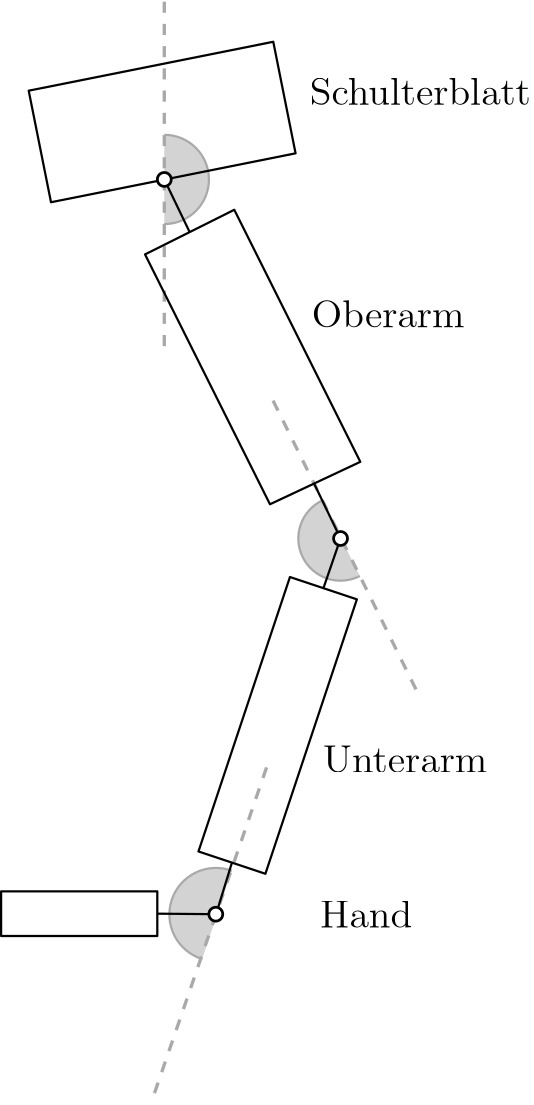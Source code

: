 <?xml version="1.0"?>
<!DOCTYPE ipe SYSTEM "ipe.dtd">
<ipe version="70212" creator="Ipe 7.2.13">
<info created="D:20200511120409" modified="D:20200511120409"/>
<ipestyle name="basic">
<symbol name="arrow/arc(spx)">
<path stroke="sym-stroke" fill="sym-stroke" pen="sym-pen">
0 0 m
-1 0.333 l
-1 -0.333 l
h
</path>
</symbol>
<symbol name="arrow/farc(spx)">
<path stroke="sym-stroke" fill="white" pen="sym-pen">
0 0 m
-1 0.333 l
-1 -0.333 l
h
</path>
</symbol>
<symbol name="arrow/ptarc(spx)">
<path stroke="sym-stroke" fill="sym-stroke" pen="sym-pen">
0 0 m
-1 0.333 l
-0.8 0 l
-1 -0.333 l
h
</path>
</symbol>
<symbol name="arrow/fptarc(spx)">
<path stroke="sym-stroke" fill="white" pen="sym-pen">
0 0 m
-1 0.333 l
-0.8 0 l
-1 -0.333 l
h
</path>
</symbol>
<symbol name="mark/circle(sx)" transformations="translations">
<path fill="sym-stroke">
0.6 0 0 0.6 0 0 e
0.4 0 0 0.4 0 0 e
</path>
</symbol>
<symbol name="mark/disk(sx)" transformations="translations">
<path fill="sym-stroke">
0.6 0 0 0.6 0 0 e
</path>
</symbol>
<symbol name="mark/fdisk(sfx)" transformations="translations">
<group>
<path fill="sym-fill">
0.5 0 0 0.5 0 0 e
</path>
<path fill="sym-stroke" fillrule="eofill">
0.6 0 0 0.6 0 0 e
0.4 0 0 0.4 0 0 e
</path>
</group>
</symbol>
<symbol name="mark/box(sx)" transformations="translations">
<path fill="sym-stroke" fillrule="eofill">
-0.6 -0.6 m
0.6 -0.6 l
0.6 0.6 l
-0.6 0.6 l
h
-0.4 -0.4 m
0.4 -0.4 l
0.4 0.4 l
-0.4 0.4 l
h
</path>
</symbol>
<symbol name="mark/square(sx)" transformations="translations">
<path fill="sym-stroke">
-0.6 -0.6 m
0.6 -0.6 l
0.6 0.6 l
-0.6 0.6 l
h
</path>
</symbol>
<symbol name="mark/fsquare(sfx)" transformations="translations">
<group>
<path fill="sym-fill">
-0.5 -0.5 m
0.5 -0.5 l
0.5 0.5 l
-0.5 0.5 l
h
</path>
<path fill="sym-stroke" fillrule="eofill">
-0.6 -0.6 m
0.6 -0.6 l
0.6 0.6 l
-0.6 0.6 l
h
-0.4 -0.4 m
0.4 -0.4 l
0.4 0.4 l
-0.4 0.4 l
h
</path>
</group>
</symbol>
<symbol name="mark/cross(sx)" transformations="translations">
<group>
<path fill="sym-stroke">
-0.43 -0.57 m
0.57 0.43 l
0.43 0.57 l
-0.57 -0.43 l
h
</path>
<path fill="sym-stroke">
-0.43 0.57 m
0.57 -0.43 l
0.43 -0.57 l
-0.57 0.43 l
h
</path>
</group>
</symbol>
<symbol name="arrow/fnormal(spx)">
<path stroke="sym-stroke" fill="white" pen="sym-pen">
0 0 m
-1 0.333 l
-1 -0.333 l
h
</path>
</symbol>
<symbol name="arrow/pointed(spx)">
<path stroke="sym-stroke" fill="sym-stroke" pen="sym-pen">
0 0 m
-1 0.333 l
-0.8 0 l
-1 -0.333 l
h
</path>
</symbol>
<symbol name="arrow/fpointed(spx)">
<path stroke="sym-stroke" fill="white" pen="sym-pen">
0 0 m
-1 0.333 l
-0.8 0 l
-1 -0.333 l
h
</path>
</symbol>
<symbol name="arrow/linear(spx)">
<path stroke="sym-stroke" pen="sym-pen">
-1 0.333 m
0 0 l
-1 -0.333 l
</path>
</symbol>
<symbol name="arrow/fdouble(spx)">
<path stroke="sym-stroke" fill="white" pen="sym-pen">
0 0 m
-1 0.333 l
-1 -0.333 l
h
-1 0 m
-2 0.333 l
-2 -0.333 l
h
</path>
</symbol>
<symbol name="arrow/double(spx)">
<path stroke="sym-stroke" fill="sym-stroke" pen="sym-pen">
0 0 m
-1 0.333 l
-1 -0.333 l
h
-1 0 m
-2 0.333 l
-2 -0.333 l
h
</path>
</symbol>
<pen name="heavier" value="0.8"/>
<pen name="fat" value="1.2"/>
<pen name="ultrafat" value="2"/>
<symbolsize name="large" value="5"/>
<symbolsize name="small" value="2"/>
<symbolsize name="tiny" value="1.1"/>
<arrowsize name="large" value="10"/>
<arrowsize name="small" value="5"/>
<arrowsize name="tiny" value="3"/>
<color name="red" value="1 0 0"/>
<color name="green" value="0 1 0"/>
<color name="blue" value="0 0 1"/>
<color name="yellow" value="1 1 0"/>
<color name="orange" value="1 0.647 0"/>
<color name="gold" value="1 0.843 0"/>
<color name="purple" value="0.627 0.125 0.941"/>
<color name="gray" value="0.745"/>
<color name="brown" value="0.647 0.165 0.165"/>
<color name="navy" value="0 0 0.502"/>
<color name="pink" value="1 0.753 0.796"/>
<color name="seagreen" value="0.18 0.545 0.341"/>
<color name="turquoise" value="0.251 0.878 0.816"/>
<color name="violet" value="0.933 0.51 0.933"/>
<color name="darkblue" value="0 0 0.545"/>
<color name="darkcyan" value="0 0.545 0.545"/>
<color name="darkgray" value="0.663"/>
<color name="darkgreen" value="0 0.392 0"/>
<color name="darkmagenta" value="0.545 0 0.545"/>
<color name="darkorange" value="1 0.549 0"/>
<color name="darkred" value="0.545 0 0"/>
<color name="lightblue" value="0.678 0.847 0.902"/>
<color name="lightcyan" value="0.878 1 1"/>
<color name="lightgray" value="0.827"/>
<color name="lightgreen" value="0.565 0.933 0.565"/>
<color name="lightyellow" value="1 1 0.878"/>
<dashstyle name="dashed" value="[4] 0"/>
<dashstyle name="dotted" value="[1 3] 0"/>
<dashstyle name="dash dotted" value="[4 2 1 2] 0"/>
<dashstyle name="dash dot dotted" value="[4 2 1 2 1 2] 0"/>
<textsize name="large" value="\large"/>
<textsize name="Large" value="\Large"/>
<textsize name="LARGE" value="\LARGE"/>
<textsize name="huge" value="\huge"/>
<textsize name="Huge" value="\Huge"/>
<textsize name="small" value="\small"/>
<textsize name="footnote" value="\footnotesize"/>
<textsize name="tiny" value="\tiny"/>
<textstyle name="center" begin="\begin{center}" end="\end{center}"/>
<textstyle name="itemize" begin="\begin{itemize}" end="\end{itemize}"/>
<textstyle name="item" begin="\begin{itemize}\item{}" end="\end{itemize}"/>
<gridsize name="4 pts" value="4"/>
<gridsize name="8 pts (~3 mm)" value="8"/>
<gridsize name="16 pts (~6 mm)" value="16"/>
<gridsize name="32 pts (~12 mm)" value="32"/>
<gridsize name="10 pts (~3.5 mm)" value="10"/>
<gridsize name="20 pts (~7 mm)" value="20"/>
<gridsize name="14 pts (~5 mm)" value="14"/>
<gridsize name="28 pts (~10 mm)" value="28"/>
<gridsize name="56 pts (~20 mm)" value="56"/>
<anglesize name="90 deg" value="90"/>
<anglesize name="60 deg" value="60"/>
<anglesize name="45 deg" value="45"/>
<anglesize name="30 deg" value="30"/>
<anglesize name="22.5 deg" value="22.5"/>
<opacity name="10%" value="0.1"/>
<opacity name="30%" value="0.3"/>
<opacity name="50%" value="0.5"/>
<opacity name="75%" value="0.75"/>
<tiling name="falling" angle="-60" step="4" width="1"/>
<tiling name="rising" angle="30" step="4" width="1"/>
</ipestyle>
<page>
<layer name="alpha"/>
<view layers="alpha" active="alpha"/>
<path layer="alpha" matrix="1 0 0 1 4.29683 10.9732" stroke="darkgray" fill="lightgray" pen="heavier">
196.011 492.176 m
16.7753 0 0 16.7753 190.304 476.401 185.318 460.384 a
</path>
<path matrix="1 0 0 1 -0 0.697837" stroke="darkgray" dash="dashed" pen="fat">
212.821 539.622 m
171.206 418.703 l
</path>
<path stroke="darkgray" fill="lightgray" pen="heavier">
232.926 636.463 m
15.1917 0 0 15.1917 239.444 622.741 246.371 609.221 a
</path>
<path stroke="black" fill="lightgray" pen="heavier">
233.281 604.855 m
239.444 622.741 l
</path>
<path stroke="darkgray" dash="dashed" pen="fat">
215.151 672.381 m
267.808 565.976 l
</path>
<path stroke="darkgray" fill="lightgray" pen="heavier">
176 768.069 m
16.0688 0 0 -16.0688 176 752 176 735.931 a
</path>
<path stroke="black" pen="heavier">
176 752 m
185.128 733.051 l
</path>
<path matrix="0.502026 0 0 0.502026 62.9199 390.368" stroke="black" pen="heavier">
128 784 m
144 704 l
319.385 739.077 l
303.385 819.077 l
h
</path>
<path matrix="0.502026 0 0 0.502026 60.5837 383.964" stroke="black" pen="heavier">
320 448 m
368 432 l
302.4 235.2 l
254.4 251.2 l
h
</path>
<path matrix="0.502026 0 0 0.502026 52.9928 383.254" stroke="black" pen="heavier">
240 224 m
240 192 l
128 192 l
128 224 l
h
</path>
<path stroke="darkgray" dash="dashed" pen="fat">
176 816 m
176 688 l
176 688 l
</path>
<use name="mark/fdisk(sfx)" pos="176 752" size="large" stroke="black"/>
<path stroke="black" fill="lightgray" pen="heavier">
239.444 622.741 m
229.925 642.527 l
</path>
<use name="mark/fdisk(sfx)" pos="239.444 622.741" size="large" stroke="black" fill="white"/>
<path stroke="black" pen="heavier">
169.063 725.018 m
201.192 741.083 l
246.562 650.343 l
214.04 635.064 l
h
</path>
<path matrix="1 0 0 1 4.29683 10.9732" stroke="black" pen="heavier">
169.182 476.702 m
190.343 476.518 l
</path>
<path stroke="black" fill="lightgray" pen="heavier">
194.64 487.492 m
200.348 506.057 l
</path>
<use matrix="1 0 0 1 4.29683 10.9732" name="mark/fdisk(sfx)" pos="190.243 476.519" size="large" stroke="black" fill="white"/>
<text matrix="1 0 0 1 -9.36097 -14.2744" transformations="translations" pos="237.735 793.122" stroke="black" type="label" width="79.6" height="9.963" depth="0" valign="baseline" size="Large">Schulterblatt</text>
<text matrix="1 0 0 1 -8.6345 -94.2877" transformations="translations" pos="237.735 793.122" stroke="black" type="label" width="55.018" height="9.963" depth="0" valign="baseline" size="Large">Oberarm</text>
<text matrix="1 0 0 1 -4.70174 -254.58" transformations="translations" pos="237.735 793.122" stroke="black" type="label" width="59.305" height="9.803" depth="0" valign="baseline" size="Large">Unterarm</text>
<text matrix="1 0 0 1 -5.65661 -310.433" transformations="translations" pos="237.735 793.122" stroke="black" type="label" width="33.162" height="9.963" depth="0" valign="baseline" size="Large">Hand</text>
</page>
</ipe>

